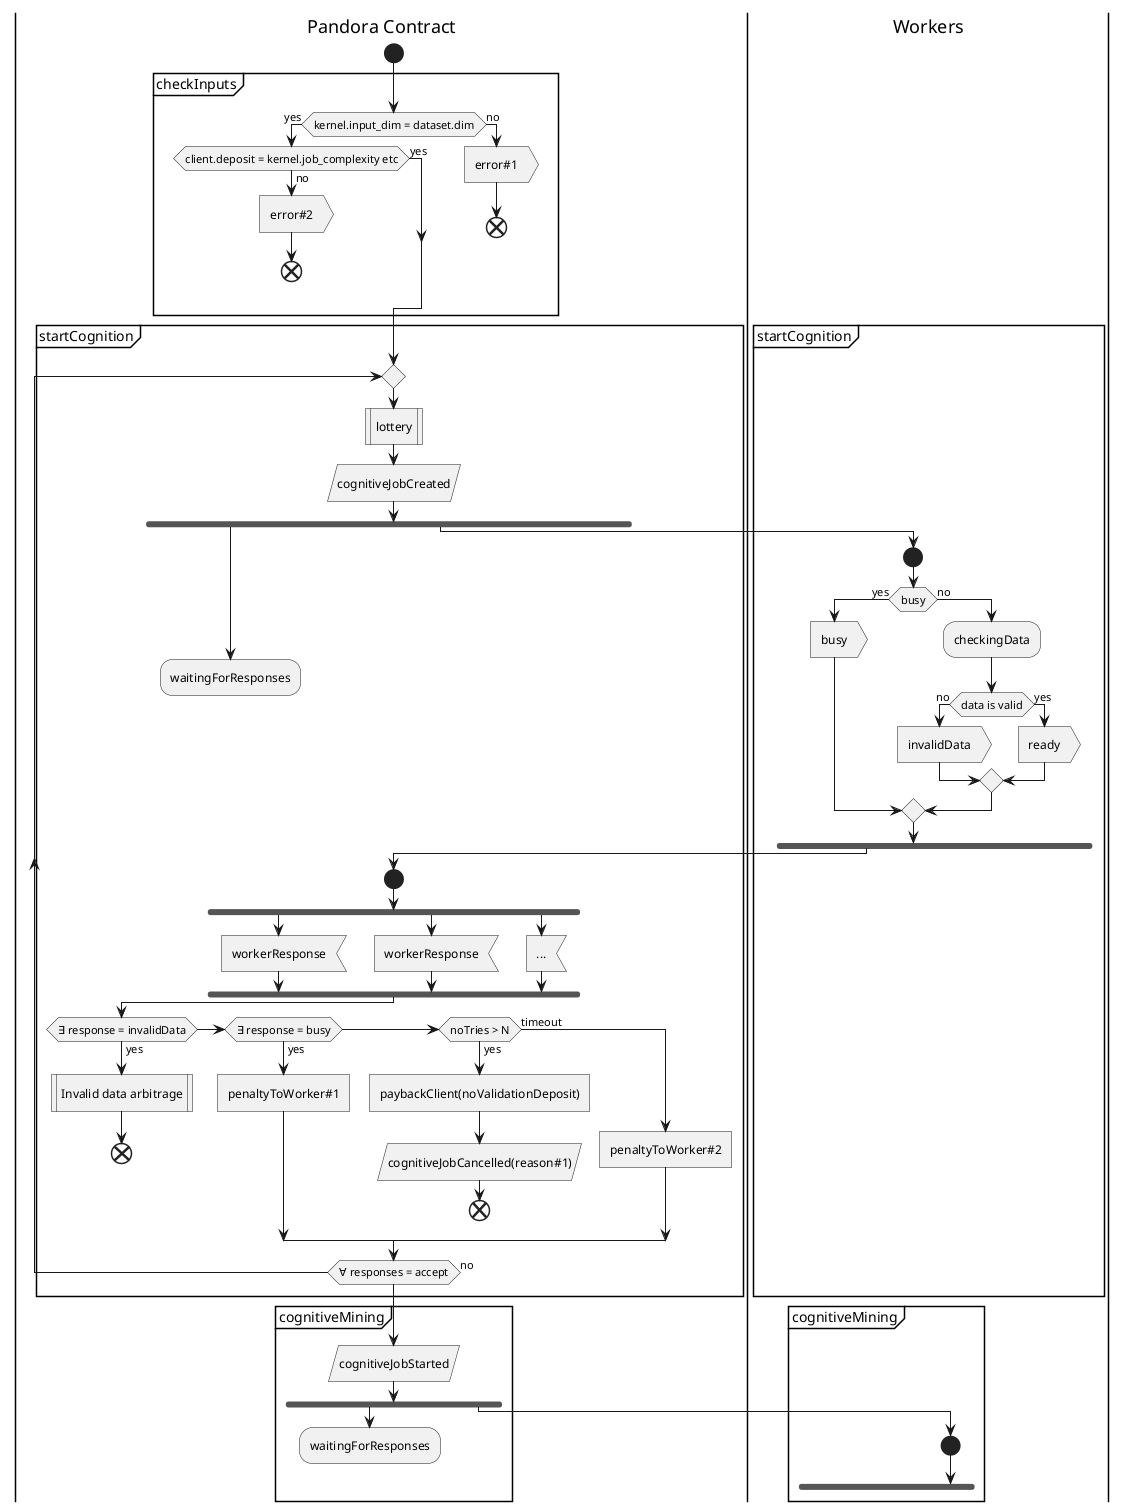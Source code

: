 @startuml
|Pandora Contract|
|Workers|

|Pandora Contract|
start

partition checkInputs {
  if (kernel.input_dim = dataset.dim) then (yes)
    if (client.deposit = kernel.job_complexity etc) then (yes)
    else (no)
      :error#2>
      end
    endif
  else (no)
    :error#1>
    end
  endif
}

partition startCognition {
  repeat

    :lottery|
    :cognitiveJobCreated/
    fork
      :waitingForResponses;
      detach
    fork again
      |Workers|
      start
      if (busy) then (yes)
        :busy>
      else (no)
        :checkingData;
        if (data is valid) then (no)
          :invalidData>
        else (yes)
          :ready>
        endif
      endif

    end fork

    |Pandora Contract|
    start
    fork
      :workerResponse<
    fork again
      :workerResponse<
    fork again
      :...<
    end fork

    if (∃ response = invalidData) then (yes)
      :Invalid data arbitrage|
      end
    elseif (∃ response = busy) then (yes)
      :penaltyToWorker#1]
    elseif (noTries > N) then (yes)
      :paybackClient(noValidationDeposit)]
      :cognitiveJobCancelled(reason#1)/
      end
    else (timeout)
      :penaltyToWorker#2]
    endif
  repeat while (∀ responses = accept) is (no)
}

partition cognitiveMining {
  :cognitiveJobStarted/
  fork
    :waitingForResponses;
    detach
  fork again
    |Workers|
    start
  end fork
}
@enduml
